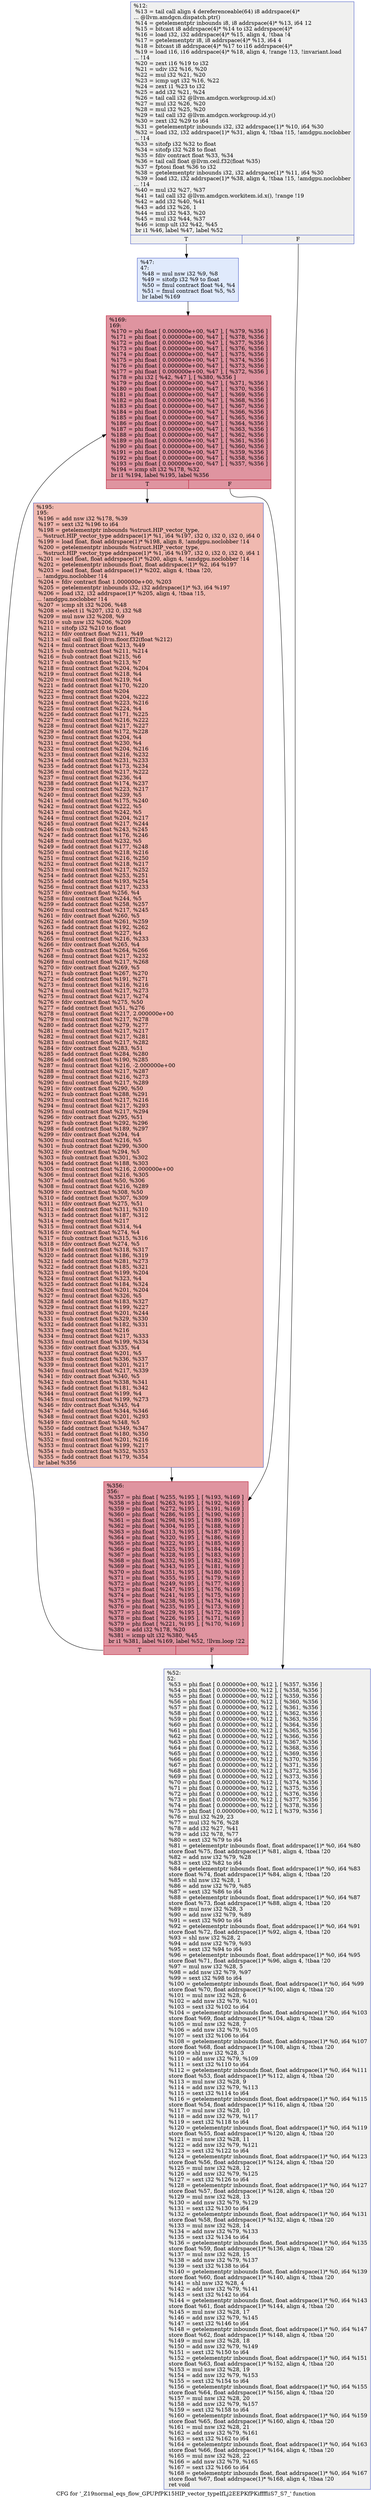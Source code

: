 digraph "CFG for '_Z19normal_eqs_flow_GPUPfPK15HIP_vector_typeIfLj2EEPKfPKiffffiiS7_S7_' function" {
	label="CFG for '_Z19normal_eqs_flow_GPUPfPK15HIP_vector_typeIfLj2EEPKfPKiffffiiS7_S7_' function";

	Node0x4ca32c0 [shape=record,color="#3d50c3ff", style=filled, fillcolor="#dedcdb70",label="{%12:\l  %13 = tail call align 4 dereferenceable(64) i8 addrspace(4)*\l... @llvm.amdgcn.dispatch.ptr()\l  %14 = getelementptr inbounds i8, i8 addrspace(4)* %13, i64 12\l  %15 = bitcast i8 addrspace(4)* %14 to i32 addrspace(4)*\l  %16 = load i32, i32 addrspace(4)* %15, align 4, !tbaa !4\l  %17 = getelementptr i8, i8 addrspace(4)* %13, i64 4\l  %18 = bitcast i8 addrspace(4)* %17 to i16 addrspace(4)*\l  %19 = load i16, i16 addrspace(4)* %18, align 4, !range !13, !invariant.load\l... !14\l  %20 = zext i16 %19 to i32\l  %21 = udiv i32 %16, %20\l  %22 = mul i32 %21, %20\l  %23 = icmp ugt i32 %16, %22\l  %24 = zext i1 %23 to i32\l  %25 = add i32 %21, %24\l  %26 = tail call i32 @llvm.amdgcn.workgroup.id.x()\l  %27 = mul i32 %26, %20\l  %28 = mul i32 %25, %20\l  %29 = tail call i32 @llvm.amdgcn.workgroup.id.y()\l  %30 = zext i32 %29 to i64\l  %31 = getelementptr inbounds i32, i32 addrspace(1)* %10, i64 %30\l  %32 = load i32, i32 addrspace(1)* %31, align 4, !tbaa !15, !amdgpu.noclobber\l... !14\l  %33 = sitofp i32 %32 to float\l  %34 = sitofp i32 %28 to float\l  %35 = fdiv contract float %33, %34\l  %36 = tail call float @llvm.ceil.f32(float %35)\l  %37 = fptosi float %36 to i32\l  %38 = getelementptr inbounds i32, i32 addrspace(1)* %11, i64 %30\l  %39 = load i32, i32 addrspace(1)* %38, align 4, !tbaa !15, !amdgpu.noclobber\l... !14\l  %40 = mul i32 %27, %37\l  %41 = tail call i32 @llvm.amdgcn.workitem.id.x(), !range !19\l  %42 = add i32 %40, %41\l  %43 = add i32 %26, 1\l  %44 = mul i32 %43, %20\l  %45 = mul i32 %44, %37\l  %46 = icmp ult i32 %42, %45\l  br i1 %46, label %47, label %52\l|{<s0>T|<s1>F}}"];
	Node0x4ca32c0:s0 -> Node0x4ca7df0;
	Node0x4ca32c0:s1 -> Node0x4ca7e80;
	Node0x4ca7df0 [shape=record,color="#3d50c3ff", style=filled, fillcolor="#b9d0f970",label="{%47:\l47:                                               \l  %48 = mul nsw i32 %9, %8\l  %49 = sitofp i32 %9 to float\l  %50 = fmul contract float %4, %4\l  %51 = fmul contract float %5, %5\l  br label %169\l}"];
	Node0x4ca7df0 -> Node0x4ca81e0;
	Node0x4ca7e80 [shape=record,color="#3d50c3ff", style=filled, fillcolor="#dedcdb70",label="{%52:\l52:                                               \l  %53 = phi float [ 0.000000e+00, %12 ], [ %357, %356 ]\l  %54 = phi float [ 0.000000e+00, %12 ], [ %358, %356 ]\l  %55 = phi float [ 0.000000e+00, %12 ], [ %359, %356 ]\l  %56 = phi float [ 0.000000e+00, %12 ], [ %360, %356 ]\l  %57 = phi float [ 0.000000e+00, %12 ], [ %361, %356 ]\l  %58 = phi float [ 0.000000e+00, %12 ], [ %362, %356 ]\l  %59 = phi float [ 0.000000e+00, %12 ], [ %363, %356 ]\l  %60 = phi float [ 0.000000e+00, %12 ], [ %364, %356 ]\l  %61 = phi float [ 0.000000e+00, %12 ], [ %365, %356 ]\l  %62 = phi float [ 0.000000e+00, %12 ], [ %366, %356 ]\l  %63 = phi float [ 0.000000e+00, %12 ], [ %367, %356 ]\l  %64 = phi float [ 0.000000e+00, %12 ], [ %368, %356 ]\l  %65 = phi float [ 0.000000e+00, %12 ], [ %369, %356 ]\l  %66 = phi float [ 0.000000e+00, %12 ], [ %370, %356 ]\l  %67 = phi float [ 0.000000e+00, %12 ], [ %371, %356 ]\l  %68 = phi float [ 0.000000e+00, %12 ], [ %372, %356 ]\l  %69 = phi float [ 0.000000e+00, %12 ], [ %373, %356 ]\l  %70 = phi float [ 0.000000e+00, %12 ], [ %374, %356 ]\l  %71 = phi float [ 0.000000e+00, %12 ], [ %375, %356 ]\l  %72 = phi float [ 0.000000e+00, %12 ], [ %376, %356 ]\l  %73 = phi float [ 0.000000e+00, %12 ], [ %377, %356 ]\l  %74 = phi float [ 0.000000e+00, %12 ], [ %378, %356 ]\l  %75 = phi float [ 0.000000e+00, %12 ], [ %379, %356 ]\l  %76 = mul i32 %29, 23\l  %77 = mul i32 %76, %28\l  %78 = add i32 %27, %41\l  %79 = add i32 %78, %77\l  %80 = sext i32 %79 to i64\l  %81 = getelementptr inbounds float, float addrspace(1)* %0, i64 %80\l  store float %75, float addrspace(1)* %81, align 4, !tbaa !20\l  %82 = add nsw i32 %79, %28\l  %83 = sext i32 %82 to i64\l  %84 = getelementptr inbounds float, float addrspace(1)* %0, i64 %83\l  store float %74, float addrspace(1)* %84, align 4, !tbaa !20\l  %85 = shl nsw i32 %28, 1\l  %86 = add nsw i32 %79, %85\l  %87 = sext i32 %86 to i64\l  %88 = getelementptr inbounds float, float addrspace(1)* %0, i64 %87\l  store float %73, float addrspace(1)* %88, align 4, !tbaa !20\l  %89 = mul nsw i32 %28, 3\l  %90 = add nsw i32 %79, %89\l  %91 = sext i32 %90 to i64\l  %92 = getelementptr inbounds float, float addrspace(1)* %0, i64 %91\l  store float %72, float addrspace(1)* %92, align 4, !tbaa !20\l  %93 = shl nsw i32 %28, 2\l  %94 = add nsw i32 %79, %93\l  %95 = sext i32 %94 to i64\l  %96 = getelementptr inbounds float, float addrspace(1)* %0, i64 %95\l  store float %71, float addrspace(1)* %96, align 4, !tbaa !20\l  %97 = mul nsw i32 %28, 5\l  %98 = add nsw i32 %79, %97\l  %99 = sext i32 %98 to i64\l  %100 = getelementptr inbounds float, float addrspace(1)* %0, i64 %99\l  store float %70, float addrspace(1)* %100, align 4, !tbaa !20\l  %101 = mul nsw i32 %28, 6\l  %102 = add nsw i32 %79, %101\l  %103 = sext i32 %102 to i64\l  %104 = getelementptr inbounds float, float addrspace(1)* %0, i64 %103\l  store float %69, float addrspace(1)* %104, align 4, !tbaa !20\l  %105 = mul nsw i32 %28, 7\l  %106 = add nsw i32 %79, %105\l  %107 = sext i32 %106 to i64\l  %108 = getelementptr inbounds float, float addrspace(1)* %0, i64 %107\l  store float %68, float addrspace(1)* %108, align 4, !tbaa !20\l  %109 = shl nsw i32 %28, 3\l  %110 = add nsw i32 %79, %109\l  %111 = sext i32 %110 to i64\l  %112 = getelementptr inbounds float, float addrspace(1)* %0, i64 %111\l  store float %53, float addrspace(1)* %112, align 4, !tbaa !20\l  %113 = mul nsw i32 %28, 9\l  %114 = add nsw i32 %79, %113\l  %115 = sext i32 %114 to i64\l  %116 = getelementptr inbounds float, float addrspace(1)* %0, i64 %115\l  store float %54, float addrspace(1)* %116, align 4, !tbaa !20\l  %117 = mul nsw i32 %28, 10\l  %118 = add nsw i32 %79, %117\l  %119 = sext i32 %118 to i64\l  %120 = getelementptr inbounds float, float addrspace(1)* %0, i64 %119\l  store float %55, float addrspace(1)* %120, align 4, !tbaa !20\l  %121 = mul nsw i32 %28, 11\l  %122 = add nsw i32 %79, %121\l  %123 = sext i32 %122 to i64\l  %124 = getelementptr inbounds float, float addrspace(1)* %0, i64 %123\l  store float %56, float addrspace(1)* %124, align 4, !tbaa !20\l  %125 = mul nsw i32 %28, 12\l  %126 = add nsw i32 %79, %125\l  %127 = sext i32 %126 to i64\l  %128 = getelementptr inbounds float, float addrspace(1)* %0, i64 %127\l  store float %57, float addrspace(1)* %128, align 4, !tbaa !20\l  %129 = mul nsw i32 %28, 13\l  %130 = add nsw i32 %79, %129\l  %131 = sext i32 %130 to i64\l  %132 = getelementptr inbounds float, float addrspace(1)* %0, i64 %131\l  store float %58, float addrspace(1)* %132, align 4, !tbaa !20\l  %133 = mul nsw i32 %28, 14\l  %134 = add nsw i32 %79, %133\l  %135 = sext i32 %134 to i64\l  %136 = getelementptr inbounds float, float addrspace(1)* %0, i64 %135\l  store float %59, float addrspace(1)* %136, align 4, !tbaa !20\l  %137 = mul nsw i32 %28, 15\l  %138 = add nsw i32 %79, %137\l  %139 = sext i32 %138 to i64\l  %140 = getelementptr inbounds float, float addrspace(1)* %0, i64 %139\l  store float %60, float addrspace(1)* %140, align 4, !tbaa !20\l  %141 = shl nsw i32 %28, 4\l  %142 = add nsw i32 %79, %141\l  %143 = sext i32 %142 to i64\l  %144 = getelementptr inbounds float, float addrspace(1)* %0, i64 %143\l  store float %61, float addrspace(1)* %144, align 4, !tbaa !20\l  %145 = mul nsw i32 %28, 17\l  %146 = add nsw i32 %79, %145\l  %147 = sext i32 %146 to i64\l  %148 = getelementptr inbounds float, float addrspace(1)* %0, i64 %147\l  store float %62, float addrspace(1)* %148, align 4, !tbaa !20\l  %149 = mul nsw i32 %28, 18\l  %150 = add nsw i32 %79, %149\l  %151 = sext i32 %150 to i64\l  %152 = getelementptr inbounds float, float addrspace(1)* %0, i64 %151\l  store float %63, float addrspace(1)* %152, align 4, !tbaa !20\l  %153 = mul nsw i32 %28, 19\l  %154 = add nsw i32 %79, %153\l  %155 = sext i32 %154 to i64\l  %156 = getelementptr inbounds float, float addrspace(1)* %0, i64 %155\l  store float %64, float addrspace(1)* %156, align 4, !tbaa !20\l  %157 = mul nsw i32 %28, 20\l  %158 = add nsw i32 %79, %157\l  %159 = sext i32 %158 to i64\l  %160 = getelementptr inbounds float, float addrspace(1)* %0, i64 %159\l  store float %65, float addrspace(1)* %160, align 4, !tbaa !20\l  %161 = mul nsw i32 %28, 21\l  %162 = add nsw i32 %79, %161\l  %163 = sext i32 %162 to i64\l  %164 = getelementptr inbounds float, float addrspace(1)* %0, i64 %163\l  store float %66, float addrspace(1)* %164, align 4, !tbaa !20\l  %165 = mul nsw i32 %28, 22\l  %166 = add nsw i32 %79, %165\l  %167 = sext i32 %166 to i64\l  %168 = getelementptr inbounds float, float addrspace(1)* %0, i64 %167\l  store float %67, float addrspace(1)* %168, align 4, !tbaa !20\l  ret void\l}"];
	Node0x4ca81e0 [shape=record,color="#b70d28ff", style=filled, fillcolor="#b70d2870",label="{%169:\l169:                                              \l  %170 = phi float [ 0.000000e+00, %47 ], [ %379, %356 ]\l  %171 = phi float [ 0.000000e+00, %47 ], [ %378, %356 ]\l  %172 = phi float [ 0.000000e+00, %47 ], [ %377, %356 ]\l  %173 = phi float [ 0.000000e+00, %47 ], [ %376, %356 ]\l  %174 = phi float [ 0.000000e+00, %47 ], [ %375, %356 ]\l  %175 = phi float [ 0.000000e+00, %47 ], [ %374, %356 ]\l  %176 = phi float [ 0.000000e+00, %47 ], [ %373, %356 ]\l  %177 = phi float [ 0.000000e+00, %47 ], [ %372, %356 ]\l  %178 = phi i32 [ %42, %47 ], [ %380, %356 ]\l  %179 = phi float [ 0.000000e+00, %47 ], [ %371, %356 ]\l  %180 = phi float [ 0.000000e+00, %47 ], [ %370, %356 ]\l  %181 = phi float [ 0.000000e+00, %47 ], [ %369, %356 ]\l  %182 = phi float [ 0.000000e+00, %47 ], [ %368, %356 ]\l  %183 = phi float [ 0.000000e+00, %47 ], [ %367, %356 ]\l  %184 = phi float [ 0.000000e+00, %47 ], [ %366, %356 ]\l  %185 = phi float [ 0.000000e+00, %47 ], [ %365, %356 ]\l  %186 = phi float [ 0.000000e+00, %47 ], [ %364, %356 ]\l  %187 = phi float [ 0.000000e+00, %47 ], [ %363, %356 ]\l  %188 = phi float [ 0.000000e+00, %47 ], [ %362, %356 ]\l  %189 = phi float [ 0.000000e+00, %47 ], [ %361, %356 ]\l  %190 = phi float [ 0.000000e+00, %47 ], [ %360, %356 ]\l  %191 = phi float [ 0.000000e+00, %47 ], [ %359, %356 ]\l  %192 = phi float [ 0.000000e+00, %47 ], [ %358, %356 ]\l  %193 = phi float [ 0.000000e+00, %47 ], [ %357, %356 ]\l  %194 = icmp slt i32 %178, %32\l  br i1 %194, label %195, label %356\l|{<s0>T|<s1>F}}"];
	Node0x4ca81e0:s0 -> Node0x4cb0990;
	Node0x4ca81e0:s1 -> Node0x4ca8d20;
	Node0x4cb0990 [shape=record,color="#3d50c3ff", style=filled, fillcolor="#de614d70",label="{%195:\l195:                                              \l  %196 = add nsw i32 %178, %39\l  %197 = sext i32 %196 to i64\l  %198 = getelementptr inbounds %struct.HIP_vector_type,\l... %struct.HIP_vector_type addrspace(1)* %1, i64 %197, i32 0, i32 0, i32 0, i64 0\l  %199 = load float, float addrspace(1)* %198, align 8, !amdgpu.noclobber !14\l  %200 = getelementptr inbounds %struct.HIP_vector_type,\l... %struct.HIP_vector_type addrspace(1)* %1, i64 %197, i32 0, i32 0, i32 0, i64 1\l  %201 = load float, float addrspace(1)* %200, align 4, !amdgpu.noclobber !14\l  %202 = getelementptr inbounds float, float addrspace(1)* %2, i64 %197\l  %203 = load float, float addrspace(1)* %202, align 4, !tbaa !20,\l... !amdgpu.noclobber !14\l  %204 = fdiv contract float 1.000000e+00, %203\l  %205 = getelementptr inbounds i32, i32 addrspace(1)* %3, i64 %197\l  %206 = load i32, i32 addrspace(1)* %205, align 4, !tbaa !15,\l... !amdgpu.noclobber !14\l  %207 = icmp slt i32 %206, %48\l  %208 = select i1 %207, i32 0, i32 %8\l  %209 = mul nsw i32 %208, %9\l  %210 = sub nsw i32 %206, %209\l  %211 = sitofp i32 %210 to float\l  %212 = fdiv contract float %211, %49\l  %213 = tail call float @llvm.floor.f32(float %212)\l  %214 = fmul contract float %213, %49\l  %215 = fsub contract float %211, %214\l  %216 = fsub contract float %215, %6\l  %217 = fsub contract float %213, %7\l  %218 = fmul contract float %204, %204\l  %219 = fmul contract float %218, %4\l  %220 = fmul contract float %219, %4\l  %221 = fadd contract float %170, %220\l  %222 = fneg contract float %204\l  %223 = fmul contract float %204, %222\l  %224 = fmul contract float %223, %216\l  %225 = fmul contract float %224, %4\l  %226 = fadd contract float %171, %225\l  %227 = fmul contract float %216, %222\l  %228 = fmul contract float %217, %227\l  %229 = fadd contract float %172, %228\l  %230 = fmul contract float %204, %4\l  %231 = fmul contract float %230, %4\l  %232 = fmul contract float %204, %216\l  %233 = fmul contract float %216, %232\l  %234 = fadd contract float %231, %233\l  %235 = fadd contract float %173, %234\l  %236 = fmul contract float %217, %222\l  %237 = fmul contract float %236, %4\l  %238 = fadd contract float %174, %237\l  %239 = fmul contract float %223, %217\l  %240 = fmul contract float %239, %5\l  %241 = fadd contract float %175, %240\l  %242 = fmul contract float %222, %5\l  %243 = fmul contract float %242, %5\l  %244 = fmul contract float %204, %217\l  %245 = fmul contract float %217, %244\l  %246 = fsub contract float %243, %245\l  %247 = fadd contract float %176, %246\l  %248 = fmul contract float %232, %5\l  %249 = fadd contract float %177, %248\l  %250 = fmul contract float %218, %216\l  %251 = fmul contract float %216, %250\l  %252 = fmul contract float %218, %217\l  %253 = fmul contract float %217, %252\l  %254 = fadd contract float %253, %251\l  %255 = fadd contract float %193, %254\l  %256 = fmul contract float %217, %233\l  %257 = fdiv contract float %256, %4\l  %258 = fmul contract float %244, %5\l  %259 = fadd contract float %258, %257\l  %260 = fmul contract float %217, %245\l  %261 = fdiv contract float %260, %5\l  %262 = fadd contract float %261, %259\l  %263 = fadd contract float %192, %262\l  %264 = fmul contract float %227, %4\l  %265 = fmul contract float %216, %233\l  %266 = fdiv contract float %265, %4\l  %267 = fsub contract float %264, %266\l  %268 = fmul contract float %217, %232\l  %269 = fmul contract float %217, %268\l  %270 = fdiv contract float %269, %5\l  %271 = fsub contract float %267, %270\l  %272 = fadd contract float %191, %271\l  %273 = fmul contract float %216, %216\l  %274 = fmul contract float %217, %273\l  %275 = fmul contract float %217, %274\l  %276 = fdiv contract float %275, %50\l  %277 = fadd contract float %51, %276\l  %278 = fmul contract float %217, 2.000000e+00\l  %279 = fmul contract float %217, %278\l  %280 = fadd contract float %279, %277\l  %281 = fmul contract float %217, %217\l  %282 = fmul contract float %217, %281\l  %283 = fmul contract float %217, %282\l  %284 = fdiv contract float %283, %51\l  %285 = fadd contract float %284, %280\l  %286 = fadd contract float %190, %285\l  %287 = fmul contract float %216, -2.000000e+00\l  %288 = fmul contract float %217, %287\l  %289 = fmul contract float %216, %273\l  %290 = fmul contract float %217, %289\l  %291 = fdiv contract float %290, %50\l  %292 = fsub contract float %288, %291\l  %293 = fmul contract float %217, %216\l  %294 = fmul contract float %217, %293\l  %295 = fmul contract float %217, %294\l  %296 = fdiv contract float %295, %51\l  %297 = fsub contract float %292, %296\l  %298 = fadd contract float %189, %297\l  %299 = fdiv contract float %294, %4\l  %300 = fmul contract float %216, %5\l  %301 = fsub contract float %299, %300\l  %302 = fdiv contract float %294, %5\l  %303 = fsub contract float %301, %302\l  %304 = fadd contract float %188, %303\l  %305 = fmul contract float %216, 2.000000e+00\l  %306 = fmul contract float %216, %305\l  %307 = fadd contract float %50, %306\l  %308 = fmul contract float %216, %289\l  %309 = fdiv contract float %308, %50\l  %310 = fadd contract float %307, %309\l  %311 = fdiv contract float %275, %51\l  %312 = fadd contract float %311, %310\l  %313 = fadd contract float %187, %312\l  %314 = fneg contract float %217\l  %315 = fmul contract float %314, %4\l  %316 = fdiv contract float %274, %4\l  %317 = fsub contract float %315, %316\l  %318 = fdiv contract float %274, %5\l  %319 = fadd contract float %318, %317\l  %320 = fadd contract float %186, %319\l  %321 = fadd contract float %281, %273\l  %322 = fadd contract float %185, %321\l  %323 = fmul contract float %199, %204\l  %324 = fmul contract float %323, %4\l  %325 = fadd contract float %184, %324\l  %326 = fmul contract float %201, %204\l  %327 = fmul contract float %326, %5\l  %328 = fadd contract float %183, %327\l  %329 = fmul contract float %199, %227\l  %330 = fmul contract float %201, %244\l  %331 = fsub contract float %329, %330\l  %332 = fadd contract float %182, %331\l  %333 = fneg contract float %216\l  %334 = fmul contract float %217, %333\l  %335 = fmul contract float %199, %334\l  %336 = fdiv contract float %335, %4\l  %337 = fmul contract float %201, %5\l  %338 = fsub contract float %336, %337\l  %339 = fmul contract float %201, %217\l  %340 = fmul contract float %217, %339\l  %341 = fdiv contract float %340, %5\l  %342 = fsub contract float %338, %341\l  %343 = fadd contract float %181, %342\l  %344 = fmul contract float %199, %4\l  %345 = fmul contract float %199, %273\l  %346 = fdiv contract float %345, %4\l  %347 = fadd contract float %344, %346\l  %348 = fmul contract float %201, %293\l  %349 = fdiv contract float %348, %5\l  %350 = fadd contract float %349, %347\l  %351 = fadd contract float %180, %350\l  %352 = fmul contract float %201, %216\l  %353 = fmul contract float %199, %217\l  %354 = fsub contract float %352, %353\l  %355 = fadd contract float %179, %354\l  br label %356\l}"];
	Node0x4cb0990 -> Node0x4ca8d20;
	Node0x4ca8d20 [shape=record,color="#b70d28ff", style=filled, fillcolor="#b70d2870",label="{%356:\l356:                                              \l  %357 = phi float [ %255, %195 ], [ %193, %169 ]\l  %358 = phi float [ %263, %195 ], [ %192, %169 ]\l  %359 = phi float [ %272, %195 ], [ %191, %169 ]\l  %360 = phi float [ %286, %195 ], [ %190, %169 ]\l  %361 = phi float [ %298, %195 ], [ %189, %169 ]\l  %362 = phi float [ %304, %195 ], [ %188, %169 ]\l  %363 = phi float [ %313, %195 ], [ %187, %169 ]\l  %364 = phi float [ %320, %195 ], [ %186, %169 ]\l  %365 = phi float [ %322, %195 ], [ %185, %169 ]\l  %366 = phi float [ %325, %195 ], [ %184, %169 ]\l  %367 = phi float [ %328, %195 ], [ %183, %169 ]\l  %368 = phi float [ %332, %195 ], [ %182, %169 ]\l  %369 = phi float [ %343, %195 ], [ %181, %169 ]\l  %370 = phi float [ %351, %195 ], [ %180, %169 ]\l  %371 = phi float [ %355, %195 ], [ %179, %169 ]\l  %372 = phi float [ %249, %195 ], [ %177, %169 ]\l  %373 = phi float [ %247, %195 ], [ %176, %169 ]\l  %374 = phi float [ %241, %195 ], [ %175, %169 ]\l  %375 = phi float [ %238, %195 ], [ %174, %169 ]\l  %376 = phi float [ %235, %195 ], [ %173, %169 ]\l  %377 = phi float [ %229, %195 ], [ %172, %169 ]\l  %378 = phi float [ %226, %195 ], [ %171, %169 ]\l  %379 = phi float [ %221, %195 ], [ %170, %169 ]\l  %380 = add i32 %178, %20\l  %381 = icmp ult i32 %380, %45\l  br i1 %381, label %169, label %52, !llvm.loop !22\l|{<s0>T|<s1>F}}"];
	Node0x4ca8d20:s0 -> Node0x4ca81e0;
	Node0x4ca8d20:s1 -> Node0x4ca7e80;
}
